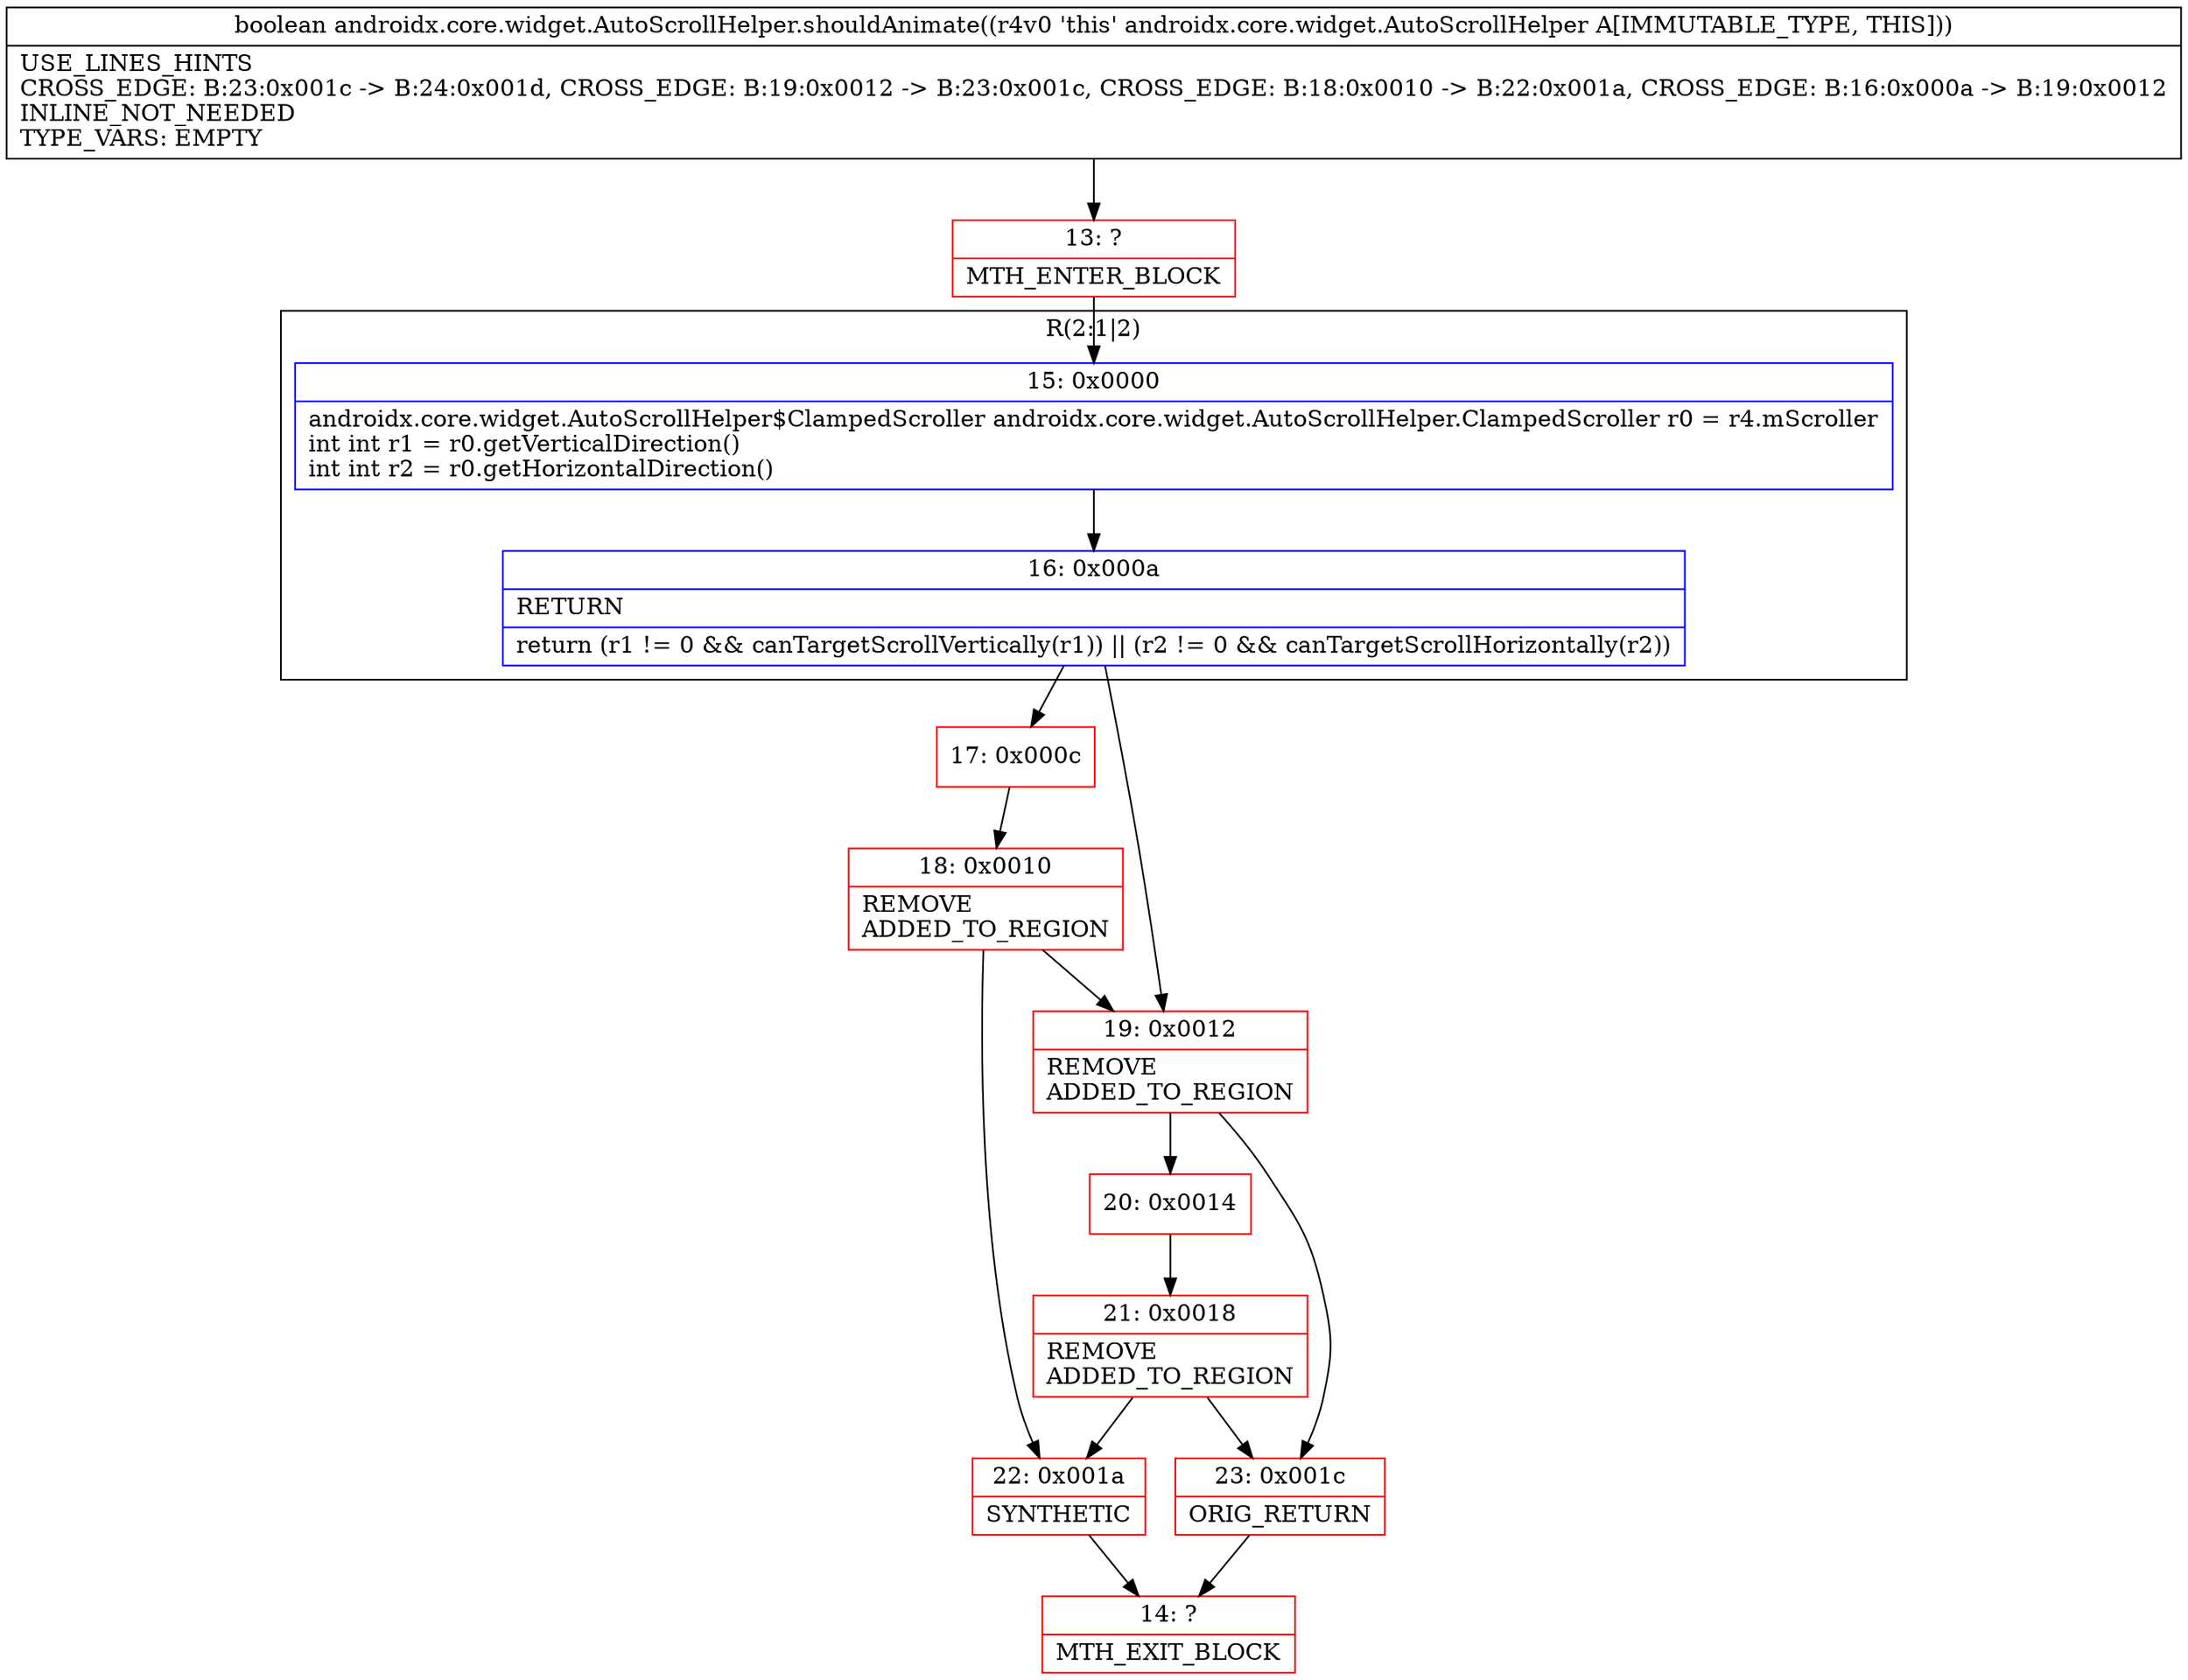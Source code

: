 digraph "CFG forandroidx.core.widget.AutoScrollHelper.shouldAnimate()Z" {
subgraph cluster_Region_1102570298 {
label = "R(2:1|2)";
node [shape=record,color=blue];
Node_15 [shape=record,label="{15\:\ 0x0000|androidx.core.widget.AutoScrollHelper$ClampedScroller androidx.core.widget.AutoScrollHelper.ClampedScroller r0 = r4.mScroller\lint int r1 = r0.getVerticalDirection()\lint int r2 = r0.getHorizontalDirection()\l}"];
Node_16 [shape=record,label="{16\:\ 0x000a|RETURN\l|return (r1 != 0 && canTargetScrollVertically(r1)) \|\| (r2 != 0 && canTargetScrollHorizontally(r2))\l}"];
}
Node_13 [shape=record,color=red,label="{13\:\ ?|MTH_ENTER_BLOCK\l}"];
Node_17 [shape=record,color=red,label="{17\:\ 0x000c}"];
Node_18 [shape=record,color=red,label="{18\:\ 0x0010|REMOVE\lADDED_TO_REGION\l}"];
Node_22 [shape=record,color=red,label="{22\:\ 0x001a|SYNTHETIC\l}"];
Node_14 [shape=record,color=red,label="{14\:\ ?|MTH_EXIT_BLOCK\l}"];
Node_19 [shape=record,color=red,label="{19\:\ 0x0012|REMOVE\lADDED_TO_REGION\l}"];
Node_20 [shape=record,color=red,label="{20\:\ 0x0014}"];
Node_21 [shape=record,color=red,label="{21\:\ 0x0018|REMOVE\lADDED_TO_REGION\l}"];
Node_23 [shape=record,color=red,label="{23\:\ 0x001c|ORIG_RETURN\l}"];
MethodNode[shape=record,label="{boolean androidx.core.widget.AutoScrollHelper.shouldAnimate((r4v0 'this' androidx.core.widget.AutoScrollHelper A[IMMUTABLE_TYPE, THIS]))  | USE_LINES_HINTS\lCROSS_EDGE: B:23:0x001c \-\> B:24:0x001d, CROSS_EDGE: B:19:0x0012 \-\> B:23:0x001c, CROSS_EDGE: B:18:0x0010 \-\> B:22:0x001a, CROSS_EDGE: B:16:0x000a \-\> B:19:0x0012\lINLINE_NOT_NEEDED\lTYPE_VARS: EMPTY\l}"];
MethodNode -> Node_13;Node_15 -> Node_16;
Node_16 -> Node_17;
Node_16 -> Node_19;
Node_13 -> Node_15;
Node_17 -> Node_18;
Node_18 -> Node_19;
Node_18 -> Node_22;
Node_22 -> Node_14;
Node_19 -> Node_20;
Node_19 -> Node_23;
Node_20 -> Node_21;
Node_21 -> Node_22;
Node_21 -> Node_23;
Node_23 -> Node_14;
}


